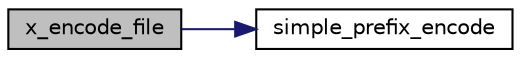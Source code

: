 digraph "x_encode_file"
{
  edge [fontname="Helvetica",fontsize="10",labelfontname="Helvetica",labelfontsize="10"];
  node [fontname="Helvetica",fontsize="10",shape=record];
  rankdir="LR";
  Node1 [label="x_encode_file",height=0.2,width=0.4,color="black", fillcolor="grey75", style="filled" fontcolor="black"];
  Node1 -> Node2 [color="midnightblue",fontsize="10",style="solid",fontname="Helvetica"];
  Node2 [label="simple_prefix_encode",height=0.2,width=0.4,color="black", fillcolor="white", style="filled",URL="$simple__prefix__impl_8h.html#ab5bd0496da802122958e3af1482d1a6e"];
}
